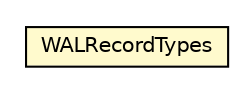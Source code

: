 #!/usr/local/bin/dot
#
# Class diagram 
# Generated by UMLGraph version R5_6-24-gf6e263 (http://www.umlgraph.org/)
#

digraph G {
	edge [fontname="Helvetica",fontsize=10,labelfontname="Helvetica",labelfontsize=10];
	node [fontname="Helvetica",fontsize=10,shape=plaintext];
	nodesep=0.25;
	ranksep=0.5;
	// com.orientechnologies.orient.core.storage.impl.local.paginated.wal.WALRecordTypes
	c8389463 [label=<<table title="com.orientechnologies.orient.core.storage.impl.local.paginated.wal.WALRecordTypes" border="0" cellborder="1" cellspacing="0" cellpadding="2" port="p" bgcolor="lemonChiffon" href="./WALRecordTypes.html">
		<tr><td><table border="0" cellspacing="0" cellpadding="1">
<tr><td align="center" balign="center"> WALRecordTypes </td></tr>
		</table></td></tr>
		</table>>, URL="./WALRecordTypes.html", fontname="Helvetica", fontcolor="black", fontsize=10.0];
}

